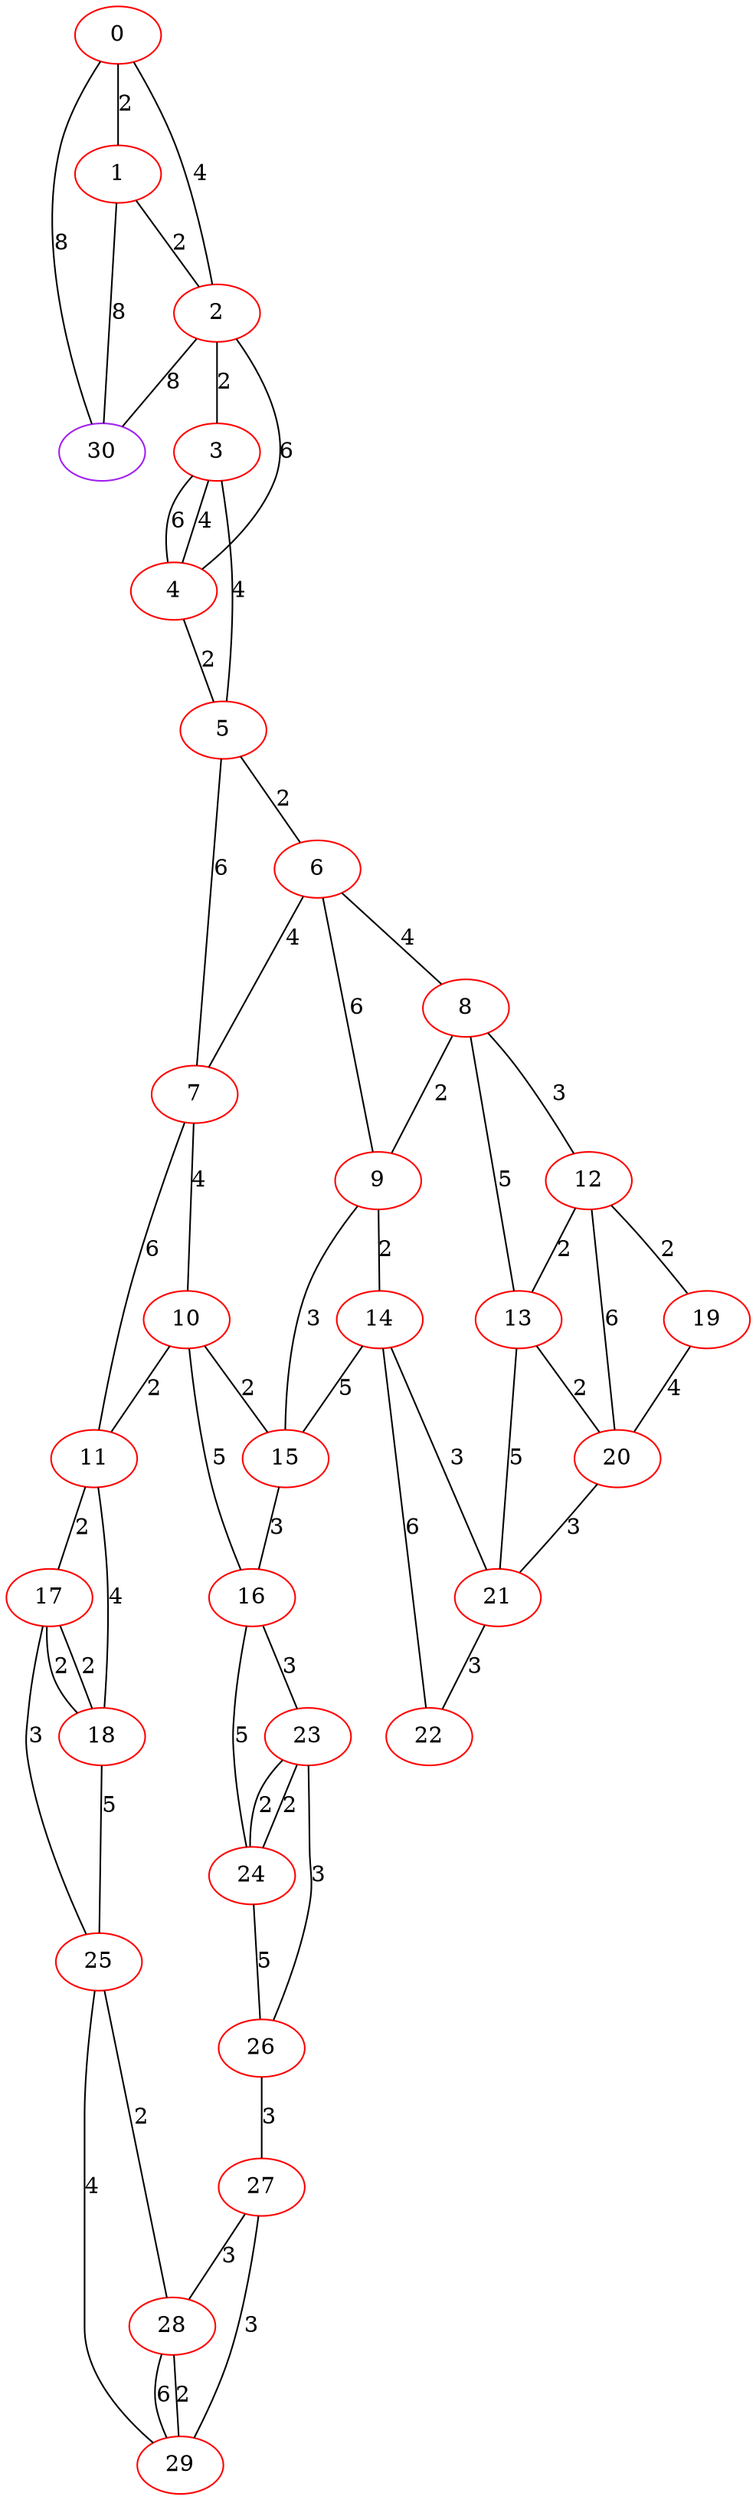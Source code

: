 graph "" {
0 [color=red, weight=1];
1 [color=red, weight=1];
2 [color=red, weight=1];
3 [color=red, weight=1];
4 [color=red, weight=1];
5 [color=red, weight=1];
6 [color=red, weight=1];
7 [color=red, weight=1];
8 [color=red, weight=1];
9 [color=red, weight=1];
10 [color=red, weight=1];
11 [color=red, weight=1];
12 [color=red, weight=1];
13 [color=red, weight=1];
14 [color=red, weight=1];
15 [color=red, weight=1];
16 [color=red, weight=1];
17 [color=red, weight=1];
18 [color=red, weight=1];
19 [color=red, weight=1];
20 [color=red, weight=1];
21 [color=red, weight=1];
22 [color=red, weight=1];
23 [color=red, weight=1];
24 [color=red, weight=1];
25 [color=red, weight=1];
26 [color=red, weight=1];
27 [color=red, weight=1];
28 [color=red, weight=1];
29 [color=red, weight=1];
30 [color=purple, weight=4];
0 -- 1  [key=0, label=2];
0 -- 2  [key=0, label=4];
0 -- 30  [key=0, label=8];
1 -- 2  [key=0, label=2];
1 -- 30  [key=0, label=8];
2 -- 3  [key=0, label=2];
2 -- 4  [key=0, label=6];
2 -- 30  [key=0, label=8];
3 -- 4  [key=0, label=4];
3 -- 4  [key=1, label=6];
3 -- 5  [key=0, label=4];
4 -- 5  [key=0, label=2];
5 -- 6  [key=0, label=2];
5 -- 7  [key=0, label=6];
6 -- 8  [key=0, label=4];
6 -- 9  [key=0, label=6];
6 -- 7  [key=0, label=4];
7 -- 10  [key=0, label=4];
7 -- 11  [key=0, label=6];
8 -- 9  [key=0, label=2];
8 -- 12  [key=0, label=3];
8 -- 13  [key=0, label=5];
9 -- 14  [key=0, label=2];
9 -- 15  [key=0, label=3];
10 -- 15  [key=0, label=2];
10 -- 16  [key=0, label=5];
10 -- 11  [key=0, label=2];
11 -- 17  [key=0, label=2];
11 -- 18  [key=0, label=4];
12 -- 19  [key=0, label=2];
12 -- 20  [key=0, label=6];
12 -- 13  [key=0, label=2];
13 -- 20  [key=0, label=2];
13 -- 21  [key=0, label=5];
14 -- 21  [key=0, label=3];
14 -- 22  [key=0, label=6];
14 -- 15  [key=0, label=5];
15 -- 16  [key=0, label=3];
16 -- 24  [key=0, label=5];
16 -- 23  [key=0, label=3];
17 -- 25  [key=0, label=3];
17 -- 18  [key=0, label=2];
17 -- 18  [key=1, label=2];
18 -- 25  [key=0, label=5];
19 -- 20  [key=0, label=4];
20 -- 21  [key=0, label=3];
21 -- 22  [key=0, label=3];
23 -- 24  [key=0, label=2];
23 -- 24  [key=1, label=2];
23 -- 26  [key=0, label=3];
24 -- 26  [key=0, label=5];
25 -- 28  [key=0, label=2];
25 -- 29  [key=0, label=4];
26 -- 27  [key=0, label=3];
27 -- 28  [key=0, label=3];
27 -- 29  [key=0, label=3];
28 -- 29  [key=0, label=6];
28 -- 29  [key=1, label=2];
}
